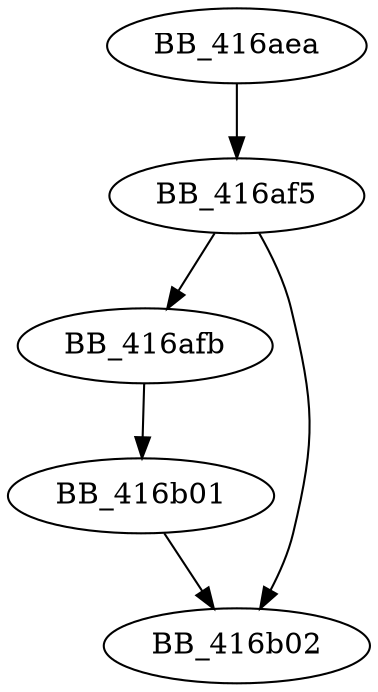 DiGraph sub_416AEA{
BB_416aea->BB_416af5
BB_416af5->BB_416afb
BB_416af5->BB_416b02
BB_416afb->BB_416b01
BB_416b01->BB_416b02
}
